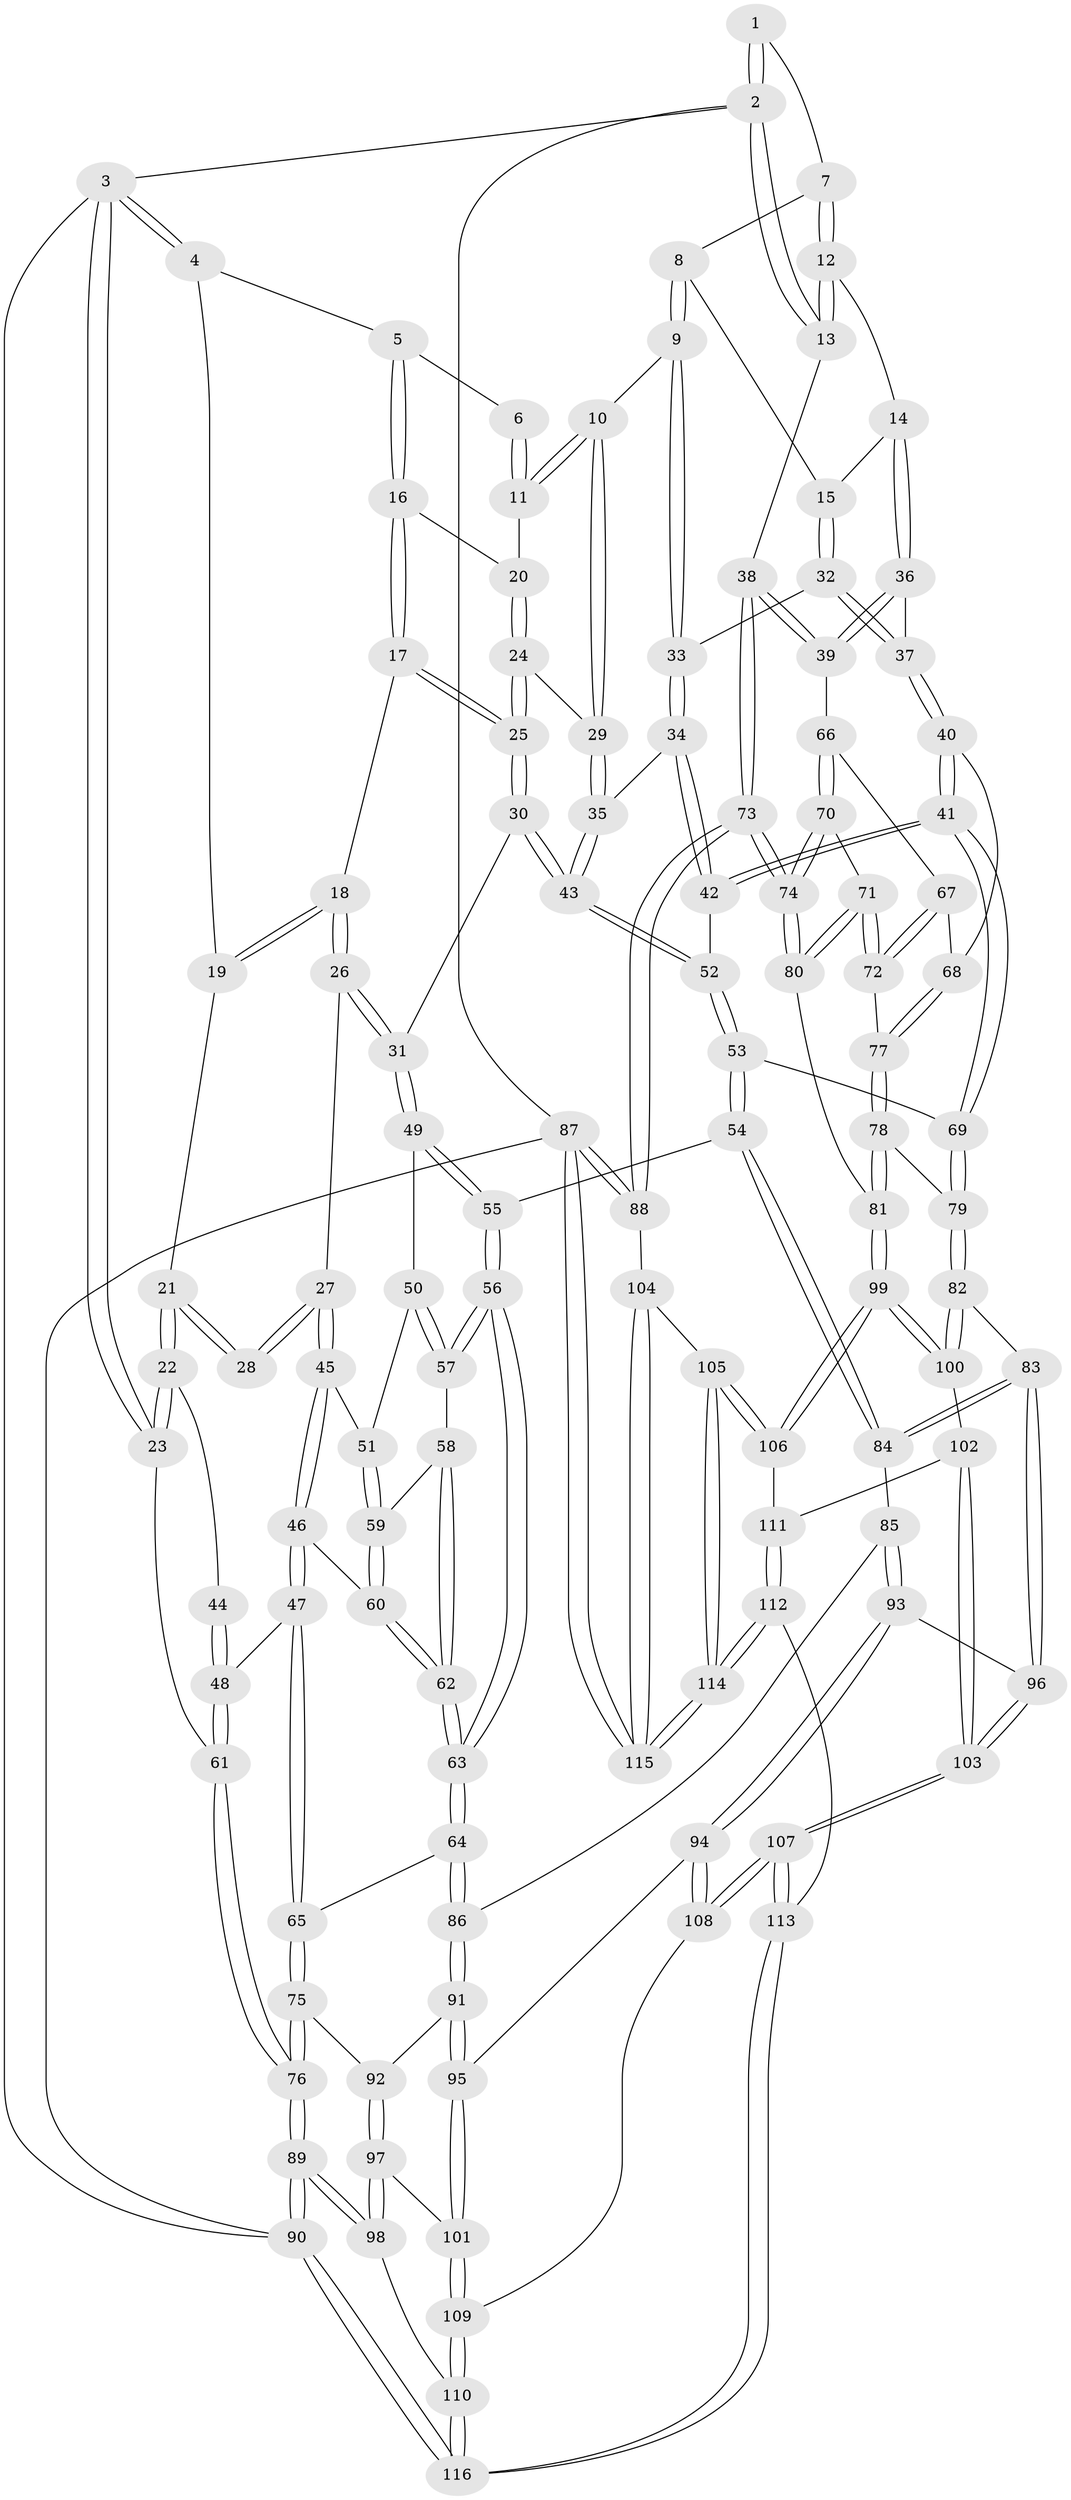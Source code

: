 // coarse degree distribution, {4: 0.6268656716417911, 6: 0.04477611940298507, 3: 0.11940298507462686, 5: 0.208955223880597}
// Generated by graph-tools (version 1.1) at 2025/42/03/06/25 10:42:31]
// undirected, 116 vertices, 287 edges
graph export_dot {
graph [start="1"]
  node [color=gray90,style=filled];
  1 [pos="+0.7682867437778497+0"];
  2 [pos="+1+0"];
  3 [pos="+0+0"];
  4 [pos="+0.07115742146299789+0"];
  5 [pos="+0.36257676658297355+0"];
  6 [pos="+0.6415675896413674+0"];
  7 [pos="+0.8378372426642182+0.0029982097155856723"];
  8 [pos="+0.8221914132819496+0.04535517138469917"];
  9 [pos="+0.6962887697167097+0.13126730024584782"];
  10 [pos="+0.6588736229399575+0.09354560430099651"];
  11 [pos="+0.6483360846984149+0.06600250031241965"];
  12 [pos="+0.9894707216189959+0.13026075636041515"];
  13 [pos="+1+0.071400354688845"];
  14 [pos="+0.9122677142747111+0.17541184456778233"];
  15 [pos="+0.8407240687433846+0.1511766472296208"];
  16 [pos="+0.3583060750291276+0"];
  17 [pos="+0.3178143072679597+0"];
  18 [pos="+0.25060768950629225+0.07792999010280137"];
  19 [pos="+0.13764315380827216+0.07909678523142358"];
  20 [pos="+0.5068151720087463+0.1017224831239797"];
  21 [pos="+0.10345026627065618+0.09207610539194648"];
  22 [pos="+0+0"];
  23 [pos="+0+0"];
  24 [pos="+0.47873215329541835+0.17821907425951225"];
  25 [pos="+0.4204295595268994+0.18883792805709637"];
  26 [pos="+0.2403239768936929+0.13887625656186744"];
  27 [pos="+0.14895279808683765+0.23568987887586834"];
  28 [pos="+0.10819302043917937+0.2155231159530016"];
  29 [pos="+0.5375930042915907+0.20754704408918745"];
  30 [pos="+0.3813140651806355+0.25306461217525184"];
  31 [pos="+0.3434968359306096+0.26811554857922776"];
  32 [pos="+0.7200202803410969+0.17154472416639"];
  33 [pos="+0.7184357043880847+0.17071659384365484"];
  34 [pos="+0.617224979574631+0.2857932368266733"];
  35 [pos="+0.5378026412895314+0.20797597161630882"];
  36 [pos="+0.8598000660043422+0.34440010407363353"];
  37 [pos="+0.8184297177176562+0.35630655934344785"];
  38 [pos="+1+0.3757846980803553"];
  39 [pos="+0.9684782255848758+0.3824959741542851"];
  40 [pos="+0.7595803886308135+0.41300829674755934"];
  41 [pos="+0.7566111110866052+0.4139988272023373"];
  42 [pos="+0.6181911782633609+0.31316425310445395"];
  43 [pos="+0.4773286161073877+0.34089739259000973"];
  44 [pos="+0.08896080871104542+0.2170614520942743"];
  45 [pos="+0.17061386879114224+0.28992579967899995"];
  46 [pos="+0.08692055304912996+0.3922804138678778"];
  47 [pos="+0.07472792023393297+0.39957093637043845"];
  48 [pos="+0+0.3632736936170618"];
  49 [pos="+0.3282163225017574+0.2863813713084212"];
  50 [pos="+0.318453354317919+0.2906009466499841"];
  51 [pos="+0.19365418961948194+0.29926815950261343"];
  52 [pos="+0.5034391341788862+0.38907060351977546"];
  53 [pos="+0.4919551654526542+0.43797979789184965"];
  54 [pos="+0.4325605876053839+0.490532889364855"];
  55 [pos="+0.39948095992679294+0.48551414869171583"];
  56 [pos="+0.2893254787355604+0.5078599304256786"];
  57 [pos="+0.27968779168507324+0.39230715184787296"];
  58 [pos="+0.2200076701299758+0.36189878515867835"];
  59 [pos="+0.20925483154192173+0.34475158776046083"];
  60 [pos="+0.18346623885375815+0.42289486863318526"];
  61 [pos="+0+0.3736345544457293"];
  62 [pos="+0.2313337122087842+0.4595407479379218"];
  63 [pos="+0.27345300500154807+0.5164885684560248"];
  64 [pos="+0.2469494413068637+0.5494461568671506"];
  65 [pos="+0.12260005594427552+0.5506701187954278"];
  66 [pos="+0.9295524913326535+0.4978113994247619"];
  67 [pos="+0.9066823768276889+0.5005596420803176"];
  68 [pos="+0.8140449920969243+0.47888055374439575"];
  69 [pos="+0.6819813590554259+0.5055085643398705"];
  70 [pos="+0.9344312781789265+0.5112069694061948"];
  71 [pos="+0.8781366121128966+0.5696293782704114"];
  72 [pos="+0.8639175612549186+0.5606024383193982"];
  73 [pos="+1+0.7538003532154492"];
  74 [pos="+1+0.6978720482965645"];
  75 [pos="+0.05199082090102358+0.6099991069548253"];
  76 [pos="+0+0.6192474175082475"];
  77 [pos="+0.8465828358578805+0.5543162918193463"];
  78 [pos="+0.753256274677352+0.655761559918433"];
  79 [pos="+0.6738951329102073+0.6231747757896718"];
  80 [pos="+0.9676888172345159+0.673826949392589"];
  81 [pos="+0.7985277669058701+0.6970265379188368"];
  82 [pos="+0.606404249995052+0.669344835983951"];
  83 [pos="+0.5284098186822682+0.6465536778342177"];
  84 [pos="+0.44748658490064136+0.5326461137156536"];
  85 [pos="+0.36081322166704477+0.671497095626276"];
  86 [pos="+0.25266169992711696+0.5777243474080067"];
  87 [pos="+1+1"];
  88 [pos="+1+0.7820259974668387"];
  89 [pos="+0+0.8764650333212961"];
  90 [pos="+0+1"];
  91 [pos="+0.22558956771573085+0.6962965982058187"];
  92 [pos="+0.09757386488896329+0.6821675648864294"];
  93 [pos="+0.3803305663171177+0.7318830699733013"];
  94 [pos="+0.36129862501638454+0.746109985350415"];
  95 [pos="+0.23716456331666602+0.7316991661676153"];
  96 [pos="+0.4128120253111376+0.733499765390451"];
  97 [pos="+0.09833132579382067+0.7729834340993209"];
  98 [pos="+0.0520302209761389+0.8086879237145621"];
  99 [pos="+0.7858963924385121+0.8401892474750254"];
  100 [pos="+0.6061778772041366+0.7123029842968094"];
  101 [pos="+0.2015856139225077+0.8008226002742578"];
  102 [pos="+0.5822806297375496+0.8168035179751366"];
  103 [pos="+0.5201602270147051+0.8826212416369852"];
  104 [pos="+0.8964508152087227+0.8776527570357875"];
  105 [pos="+0.7958927839749449+0.851087330226794"];
  106 [pos="+0.7862311135286703+0.8425726596890669"];
  107 [pos="+0.49999120616138804+0.9494962842151066"];
  108 [pos="+0.3458786832373863+0.8131631988808803"];
  109 [pos="+0.23574056169392973+0.9223040597323955"];
  110 [pos="+0.22208205955668597+1"];
  111 [pos="+0.714883695212856+0.8646022785251821"];
  112 [pos="+0.5576447536132887+1"];
  113 [pos="+0.48437790903611594+1"];
  114 [pos="+0.7129913993854445+1"];
  115 [pos="+0.8051777880714962+1"];
  116 [pos="+0.23114295471057644+1"];
  1 -- 2;
  1 -- 2;
  1 -- 7;
  2 -- 3;
  2 -- 13;
  2 -- 13;
  2 -- 87;
  3 -- 4;
  3 -- 4;
  3 -- 23;
  3 -- 23;
  3 -- 90;
  4 -- 5;
  4 -- 19;
  5 -- 6;
  5 -- 16;
  5 -- 16;
  6 -- 11;
  6 -- 11;
  7 -- 8;
  7 -- 12;
  7 -- 12;
  8 -- 9;
  8 -- 9;
  8 -- 15;
  9 -- 10;
  9 -- 33;
  9 -- 33;
  10 -- 11;
  10 -- 11;
  10 -- 29;
  10 -- 29;
  11 -- 20;
  12 -- 13;
  12 -- 13;
  12 -- 14;
  13 -- 38;
  14 -- 15;
  14 -- 36;
  14 -- 36;
  15 -- 32;
  15 -- 32;
  16 -- 17;
  16 -- 17;
  16 -- 20;
  17 -- 18;
  17 -- 25;
  17 -- 25;
  18 -- 19;
  18 -- 19;
  18 -- 26;
  18 -- 26;
  19 -- 21;
  20 -- 24;
  20 -- 24;
  21 -- 22;
  21 -- 22;
  21 -- 28;
  21 -- 28;
  22 -- 23;
  22 -- 23;
  22 -- 44;
  23 -- 61;
  24 -- 25;
  24 -- 25;
  24 -- 29;
  25 -- 30;
  25 -- 30;
  26 -- 27;
  26 -- 31;
  26 -- 31;
  27 -- 28;
  27 -- 28;
  27 -- 45;
  27 -- 45;
  29 -- 35;
  29 -- 35;
  30 -- 31;
  30 -- 43;
  30 -- 43;
  31 -- 49;
  31 -- 49;
  32 -- 33;
  32 -- 37;
  32 -- 37;
  33 -- 34;
  33 -- 34;
  34 -- 35;
  34 -- 42;
  34 -- 42;
  35 -- 43;
  35 -- 43;
  36 -- 37;
  36 -- 39;
  36 -- 39;
  37 -- 40;
  37 -- 40;
  38 -- 39;
  38 -- 39;
  38 -- 73;
  38 -- 73;
  39 -- 66;
  40 -- 41;
  40 -- 41;
  40 -- 68;
  41 -- 42;
  41 -- 42;
  41 -- 69;
  41 -- 69;
  42 -- 52;
  43 -- 52;
  43 -- 52;
  44 -- 48;
  44 -- 48;
  45 -- 46;
  45 -- 46;
  45 -- 51;
  46 -- 47;
  46 -- 47;
  46 -- 60;
  47 -- 48;
  47 -- 65;
  47 -- 65;
  48 -- 61;
  48 -- 61;
  49 -- 50;
  49 -- 55;
  49 -- 55;
  50 -- 51;
  50 -- 57;
  50 -- 57;
  51 -- 59;
  51 -- 59;
  52 -- 53;
  52 -- 53;
  53 -- 54;
  53 -- 54;
  53 -- 69;
  54 -- 55;
  54 -- 84;
  54 -- 84;
  55 -- 56;
  55 -- 56;
  56 -- 57;
  56 -- 57;
  56 -- 63;
  56 -- 63;
  57 -- 58;
  58 -- 59;
  58 -- 62;
  58 -- 62;
  59 -- 60;
  59 -- 60;
  60 -- 62;
  60 -- 62;
  61 -- 76;
  61 -- 76;
  62 -- 63;
  62 -- 63;
  63 -- 64;
  63 -- 64;
  64 -- 65;
  64 -- 86;
  64 -- 86;
  65 -- 75;
  65 -- 75;
  66 -- 67;
  66 -- 70;
  66 -- 70;
  67 -- 68;
  67 -- 72;
  67 -- 72;
  68 -- 77;
  68 -- 77;
  69 -- 79;
  69 -- 79;
  70 -- 71;
  70 -- 74;
  70 -- 74;
  71 -- 72;
  71 -- 72;
  71 -- 80;
  71 -- 80;
  72 -- 77;
  73 -- 74;
  73 -- 74;
  73 -- 88;
  73 -- 88;
  74 -- 80;
  74 -- 80;
  75 -- 76;
  75 -- 76;
  75 -- 92;
  76 -- 89;
  76 -- 89;
  77 -- 78;
  77 -- 78;
  78 -- 79;
  78 -- 81;
  78 -- 81;
  79 -- 82;
  79 -- 82;
  80 -- 81;
  81 -- 99;
  81 -- 99;
  82 -- 83;
  82 -- 100;
  82 -- 100;
  83 -- 84;
  83 -- 84;
  83 -- 96;
  83 -- 96;
  84 -- 85;
  85 -- 86;
  85 -- 93;
  85 -- 93;
  86 -- 91;
  86 -- 91;
  87 -- 88;
  87 -- 88;
  87 -- 115;
  87 -- 115;
  87 -- 90;
  88 -- 104;
  89 -- 90;
  89 -- 90;
  89 -- 98;
  89 -- 98;
  90 -- 116;
  90 -- 116;
  91 -- 92;
  91 -- 95;
  91 -- 95;
  92 -- 97;
  92 -- 97;
  93 -- 94;
  93 -- 94;
  93 -- 96;
  94 -- 95;
  94 -- 108;
  94 -- 108;
  95 -- 101;
  95 -- 101;
  96 -- 103;
  96 -- 103;
  97 -- 98;
  97 -- 98;
  97 -- 101;
  98 -- 110;
  99 -- 100;
  99 -- 100;
  99 -- 106;
  99 -- 106;
  100 -- 102;
  101 -- 109;
  101 -- 109;
  102 -- 103;
  102 -- 103;
  102 -- 111;
  103 -- 107;
  103 -- 107;
  104 -- 105;
  104 -- 115;
  104 -- 115;
  105 -- 106;
  105 -- 106;
  105 -- 114;
  105 -- 114;
  106 -- 111;
  107 -- 108;
  107 -- 108;
  107 -- 113;
  107 -- 113;
  108 -- 109;
  109 -- 110;
  109 -- 110;
  110 -- 116;
  110 -- 116;
  111 -- 112;
  111 -- 112;
  112 -- 113;
  112 -- 114;
  112 -- 114;
  113 -- 116;
  113 -- 116;
  114 -- 115;
  114 -- 115;
}
